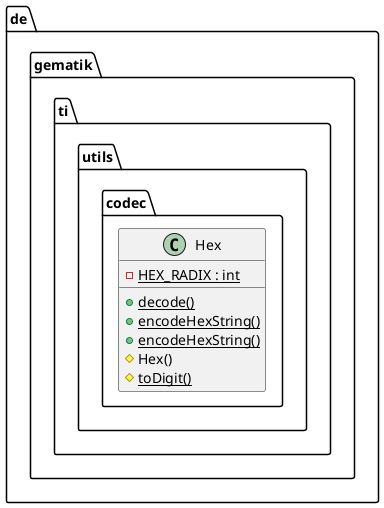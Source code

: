 @startuml



  namespace de.gematik.ti.utils.codec {
    class de.gematik.ti.utils.codec.Hex {
        {static} - HEX_RADIX : int
        {static} + decode()
        {static} + encodeHexString()
        {static} + encodeHexString()
        # Hex()
        {static} # toDigit()
    }
  }
  










@enduml
